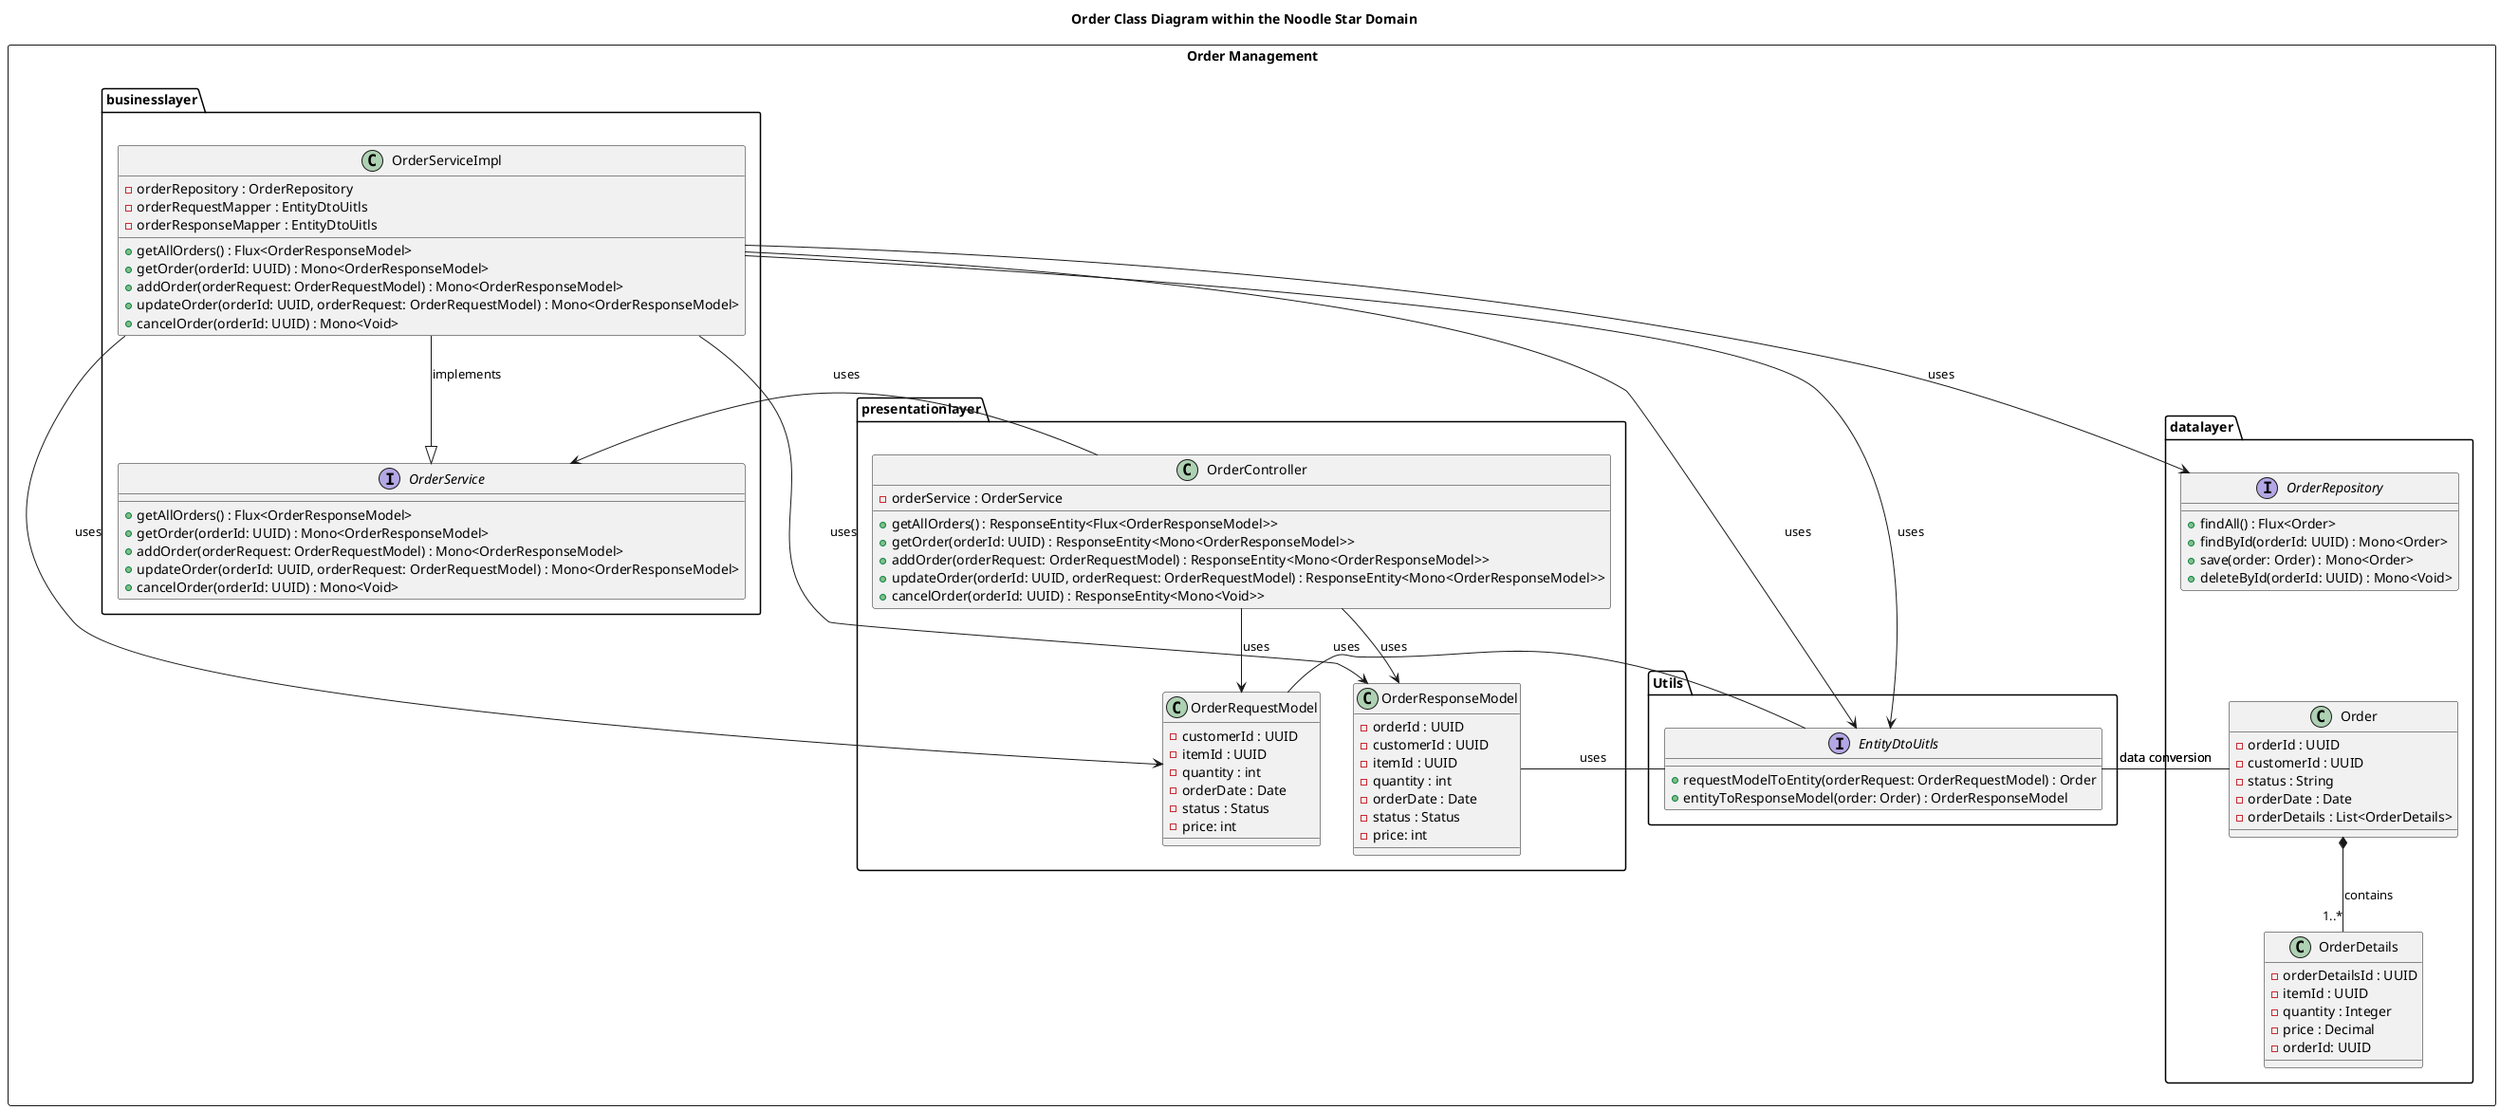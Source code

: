 @startuml
title Order Class Diagram within the Noodle Star Domain

package "Order Management" <<Rectangle>> {

    package "businesslayer" {
        interface OrderService {
            + getAllOrders() : Flux<OrderResponseModel>
            + getOrder(orderId: UUID) : Mono<OrderResponseModel>
            + addOrder(orderRequest: OrderRequestModel) : Mono<OrderResponseModel>
            + updateOrder(orderId: UUID, orderRequest: OrderRequestModel) : Mono<OrderResponseModel>
            + cancelOrder(orderId: UUID) : Mono<Void>
        }

        class OrderServiceImpl {
            - orderRepository : OrderRepository
            - orderRequestMapper : EntityDtoUitls
            - orderResponseMapper : EntityDtoUitls
            + getAllOrders() : Flux<OrderResponseModel>
            + getOrder(orderId: UUID) : Mono<OrderResponseModel>
            + addOrder(orderRequest: OrderRequestModel) : Mono<OrderResponseModel>
            + updateOrder(orderId: UUID, orderRequest: OrderRequestModel) : Mono<OrderResponseModel>
            + cancelOrder(orderId: UUID) : Mono<Void>
        }
    }

    package "datalayer" {
        class Order {
            - orderId : UUID
            - customerId : UUID
            - status : String
            - orderDate : Date
            - orderDetails : List<OrderDetails>
        }

        class OrderDetails {
            - orderDetailsId : UUID
            - itemId : UUID
            - quantity : Integer
            - price : Decimal
            - orderId: UUID
        }

        interface OrderRepository {
            + findAll() : Flux<Order>
            + findById(orderId: UUID) : Mono<Order>
            + save(order: Order) : Mono<Order>
            + deleteById(orderId: UUID) : Mono<Void>
        }
    }

    package "Utils" {
        interface EntityDtoUitls {
            + requestModelToEntity(orderRequest: OrderRequestModel) : Order
            + entityToResponseModel(order: Order) : OrderResponseModel
        }


    }

    package "presentationlayer" {
        class OrderRequestModel {
            - customerId : UUID
            - itemId : UUID
            - quantity : int
            - orderDate : Date
            - status : Status
            - price: int
        }



        class OrderResponseModel {
            - orderId : UUID
            - customerId : UUID
            - itemId : UUID
            - quantity : int
            - orderDate : Date
            - status : Status
            - price: int
        }



        class OrderController {
            - orderService : OrderService
            + getAllOrders() : ResponseEntity<Flux<OrderResponseModel>>
            + getOrder(orderId: UUID) : ResponseEntity<Mono<OrderResponseModel>>
            + addOrder(orderRequest: OrderRequestModel) : ResponseEntity<Mono<OrderResponseModel>>
            + updateOrder(orderId: UUID, orderRequest: OrderRequestModel) : ResponseEntity<Mono<OrderResponseModel>>
            + cancelOrder(orderId: UUID) : ResponseEntity<Mono<Void>>
        }
    }

       OrderServiceImpl -down-> OrderRequestModel : uses
        OrderServiceImpl -down-> OrderResponseModel : uses
            EntityDtoUitls -left- OrderRequestModel : uses
            EntityDtoUitls -left- OrderResponseModel : uses

    OrderServiceImpl -down-|> OrderService : implements
    OrderServiceImpl -down-> OrderRepository : uses
    OrderServiceImpl -down-> EntityDtoUitls : uses
    OrderServiceImpl -down-> EntityDtoUitls : uses
    EntityDtoUitls -left- Order : data conversion
    EntityDtoUitls -right- Order : data conversion
    OrderRepository -[hidden]-> Order : data persistence
    OrderController -right-> OrderService : uses
    OrderController -down-> OrderRequestModel : uses
    OrderController -down-> OrderResponseModel : uses
    Order *-- "1..*" OrderDetails : contains
}

@enduml
